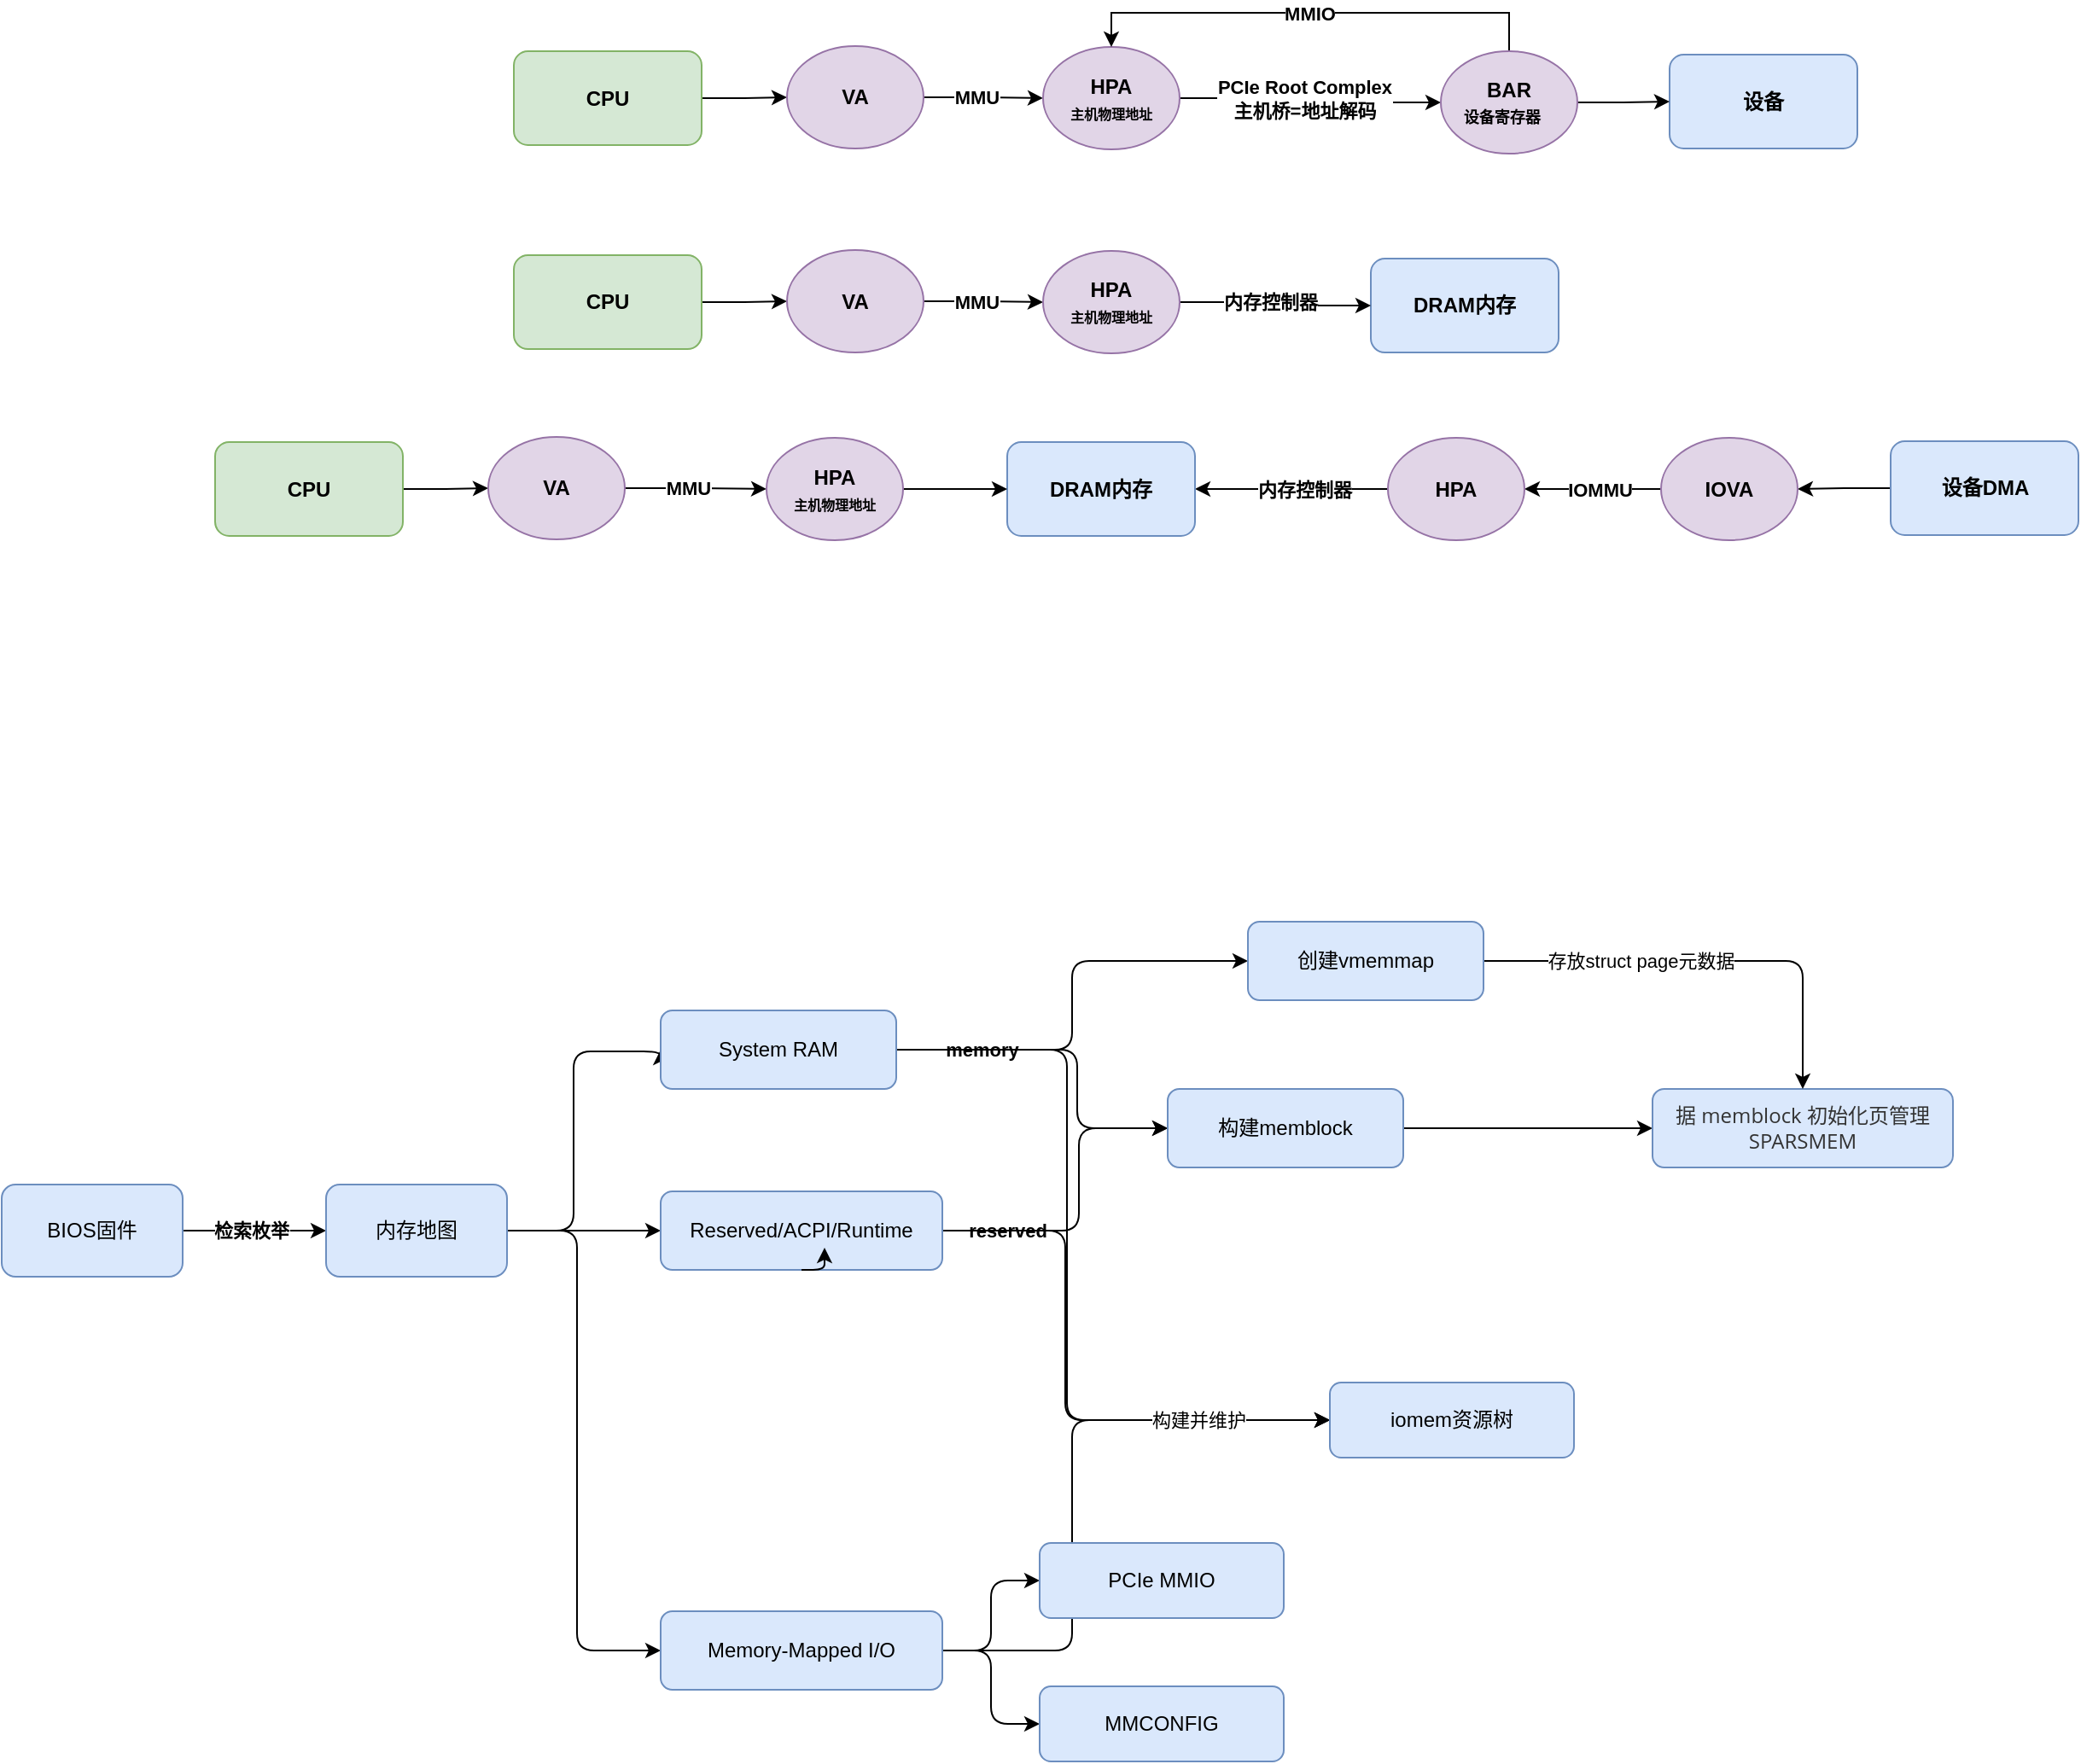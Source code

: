 <mxfile version="24.2.5" type="device">
  <diagram name="第 1 页" id="g76JA156wPsX55YK6Fhw">
    <mxGraphModel dx="1984" dy="1976" grid="0" gridSize="10" guides="1" tooltips="1" connect="1" arrows="1" fold="1" page="0" pageScale="1" pageWidth="827" pageHeight="1169" math="0" shadow="0">
      <root>
        <mxCell id="0" />
        <mxCell id="1" parent="0" />
        <mxCell id="S1XcTenByEerrpZ0DZej-4" style="edgeStyle=orthogonalEdgeStyle;rounded=0;orthogonalLoop=1;jettySize=auto;html=1;exitX=1;exitY=0.5;exitDx=0;exitDy=0;entryX=0;entryY=0.5;entryDx=0;entryDy=0;" edge="1" parent="1" source="S1XcTenByEerrpZ0DZej-1" target="S1XcTenByEerrpZ0DZej-3">
          <mxGeometry relative="1" as="geometry" />
        </mxCell>
        <mxCell id="S1XcTenByEerrpZ0DZej-1" value="CPU" style="rounded=1;whiteSpace=wrap;html=1;fillColor=#d5e8d4;strokeColor=#82b366;fontStyle=1" vertex="1" parent="1">
          <mxGeometry x="140" y="555" width="110" height="55" as="geometry" />
        </mxCell>
        <mxCell id="S1XcTenByEerrpZ0DZej-2" value="设备" style="rounded=1;whiteSpace=wrap;html=1;fillColor=#dae8fc;strokeColor=#6c8ebf;fontStyle=1" vertex="1" parent="1">
          <mxGeometry x="817" y="557" width="110" height="55" as="geometry" />
        </mxCell>
        <mxCell id="S1XcTenByEerrpZ0DZej-6" style="edgeStyle=orthogonalEdgeStyle;rounded=0;orthogonalLoop=1;jettySize=auto;html=1;exitX=1;exitY=0.5;exitDx=0;exitDy=0;entryX=0;entryY=0.5;entryDx=0;entryDy=0;" edge="1" parent="1" source="S1XcTenByEerrpZ0DZej-3" target="S1XcTenByEerrpZ0DZej-5">
          <mxGeometry relative="1" as="geometry" />
        </mxCell>
        <mxCell id="S1XcTenByEerrpZ0DZej-7" value="Text" style="edgeLabel;html=1;align=center;verticalAlign=middle;resizable=0;points=[];" vertex="1" connectable="0" parent="S1XcTenByEerrpZ0DZej-6">
          <mxGeometry x="-0.185" y="-2" relative="1" as="geometry">
            <mxPoint as="offset" />
          </mxGeometry>
        </mxCell>
        <mxCell id="S1XcTenByEerrpZ0DZej-8" value="&lt;b&gt;MMU&lt;/b&gt;" style="edgeLabel;html=1;align=center;verticalAlign=middle;resizable=0;points=[];" vertex="1" connectable="0" parent="S1XcTenByEerrpZ0DZej-6">
          <mxGeometry x="-0.12" y="-3" relative="1" as="geometry">
            <mxPoint y="-3" as="offset" />
          </mxGeometry>
        </mxCell>
        <mxCell id="S1XcTenByEerrpZ0DZej-3" value="VA" style="ellipse;whiteSpace=wrap;html=1;fillColor=#e1d5e7;strokeColor=#9673a6;fontStyle=1" vertex="1" parent="1">
          <mxGeometry x="300" y="552" width="80" height="60" as="geometry" />
        </mxCell>
        <mxCell id="S1XcTenByEerrpZ0DZej-11" style="edgeStyle=orthogonalEdgeStyle;rounded=0;orthogonalLoop=1;jettySize=auto;html=1;exitX=1;exitY=0.5;exitDx=0;exitDy=0;entryX=0;entryY=0.5;entryDx=0;entryDy=0;" edge="1" parent="1" source="S1XcTenByEerrpZ0DZej-5" target="S1XcTenByEerrpZ0DZej-10">
          <mxGeometry relative="1" as="geometry" />
        </mxCell>
        <mxCell id="S1XcTenByEerrpZ0DZej-12" value="&lt;b&gt;PCIe Root Complex&lt;br&gt;主机桥=地址解码&lt;/b&gt;" style="edgeLabel;html=1;align=center;verticalAlign=middle;resizable=0;points=[];" vertex="1" connectable="0" parent="S1XcTenByEerrpZ0DZej-11">
          <mxGeometry x="-0.159" y="1" relative="1" as="geometry">
            <mxPoint x="7" y="1" as="offset" />
          </mxGeometry>
        </mxCell>
        <mxCell id="S1XcTenByEerrpZ0DZej-5" value="HPA&lt;br&gt;&lt;font style=&quot;font-size: 8px;&quot;&gt;主机物理地址&lt;/font&gt;" style="ellipse;whiteSpace=wrap;html=1;fillColor=#e1d5e7;strokeColor=#9673a6;fontStyle=1" vertex="1" parent="1">
          <mxGeometry x="450" y="552.5" width="80" height="60" as="geometry" />
        </mxCell>
        <mxCell id="S1XcTenByEerrpZ0DZej-13" style="edgeStyle=orthogonalEdgeStyle;rounded=0;orthogonalLoop=1;jettySize=auto;html=1;exitX=1;exitY=0.5;exitDx=0;exitDy=0;entryX=0;entryY=0.5;entryDx=0;entryDy=0;" edge="1" parent="1" source="S1XcTenByEerrpZ0DZej-10" target="S1XcTenByEerrpZ0DZej-2">
          <mxGeometry relative="1" as="geometry" />
        </mxCell>
        <mxCell id="S1XcTenByEerrpZ0DZej-14" style="edgeStyle=orthogonalEdgeStyle;rounded=0;orthogonalLoop=1;jettySize=auto;html=1;exitX=0.5;exitY=0;exitDx=0;exitDy=0;entryX=0.5;entryY=0;entryDx=0;entryDy=0;" edge="1" parent="1" source="S1XcTenByEerrpZ0DZej-10" target="S1XcTenByEerrpZ0DZej-5">
          <mxGeometry relative="1" as="geometry" />
        </mxCell>
        <mxCell id="S1XcTenByEerrpZ0DZej-15" value="&lt;b&gt;MMIO&lt;/b&gt;" style="edgeLabel;html=1;align=center;verticalAlign=middle;resizable=0;points=[];" vertex="1" connectable="0" parent="S1XcTenByEerrpZ0DZej-14">
          <mxGeometry x="-0.095" y="-2" relative="1" as="geometry">
            <mxPoint x="-15" y="2" as="offset" />
          </mxGeometry>
        </mxCell>
        <mxCell id="S1XcTenByEerrpZ0DZej-10" value="&lt;font style=&quot;font-size: 9px;&quot;&gt;&lt;span style=&quot;font-size: 12px;&quot;&gt;BAR&lt;/span&gt;&lt;br&gt;设备寄存器&lt;/font&gt;&lt;span style=&quot;white-space: pre;&quot;&gt;&#x9;&lt;/span&gt;" style="ellipse;whiteSpace=wrap;html=1;fillColor=#e1d5e7;strokeColor=#9673a6;fontStyle=1" vertex="1" parent="1">
          <mxGeometry x="683" y="555" width="80" height="60" as="geometry" />
        </mxCell>
        <mxCell id="S1XcTenByEerrpZ0DZej-16" style="edgeStyle=orthogonalEdgeStyle;rounded=0;orthogonalLoop=1;jettySize=auto;html=1;exitX=1;exitY=0.5;exitDx=0;exitDy=0;entryX=0;entryY=0.5;entryDx=0;entryDy=0;" edge="1" source="S1XcTenByEerrpZ0DZej-17" target="S1XcTenByEerrpZ0DZej-22" parent="1">
          <mxGeometry relative="1" as="geometry" />
        </mxCell>
        <mxCell id="S1XcTenByEerrpZ0DZej-17" value="CPU" style="rounded=1;whiteSpace=wrap;html=1;fillColor=#d5e8d4;strokeColor=#82b366;fontStyle=1" vertex="1" parent="1">
          <mxGeometry x="140" y="674.51" width="110" height="55" as="geometry" />
        </mxCell>
        <mxCell id="S1XcTenByEerrpZ0DZej-18" value="DRAM内存" style="rounded=1;whiteSpace=wrap;html=1;fillColor=#dae8fc;strokeColor=#6c8ebf;fontStyle=1" vertex="1" parent="1">
          <mxGeometry x="642" y="676.51" width="110" height="55" as="geometry" />
        </mxCell>
        <mxCell id="S1XcTenByEerrpZ0DZej-19" style="edgeStyle=orthogonalEdgeStyle;rounded=0;orthogonalLoop=1;jettySize=auto;html=1;exitX=1;exitY=0.5;exitDx=0;exitDy=0;entryX=0;entryY=0.5;entryDx=0;entryDy=0;" edge="1" source="S1XcTenByEerrpZ0DZej-22" target="S1XcTenByEerrpZ0DZej-25" parent="1">
          <mxGeometry relative="1" as="geometry" />
        </mxCell>
        <mxCell id="S1XcTenByEerrpZ0DZej-20" value="Text" style="edgeLabel;html=1;align=center;verticalAlign=middle;resizable=0;points=[];" vertex="1" connectable="0" parent="S1XcTenByEerrpZ0DZej-19">
          <mxGeometry x="-0.185" y="-2" relative="1" as="geometry">
            <mxPoint as="offset" />
          </mxGeometry>
        </mxCell>
        <mxCell id="S1XcTenByEerrpZ0DZej-21" value="&lt;b&gt;MMU&lt;/b&gt;" style="edgeLabel;html=1;align=center;verticalAlign=middle;resizable=0;points=[];" vertex="1" connectable="0" parent="S1XcTenByEerrpZ0DZej-19">
          <mxGeometry x="-0.12" y="-3" relative="1" as="geometry">
            <mxPoint y="-3" as="offset" />
          </mxGeometry>
        </mxCell>
        <mxCell id="S1XcTenByEerrpZ0DZej-22" value="VA" style="ellipse;whiteSpace=wrap;html=1;fillColor=#e1d5e7;strokeColor=#9673a6;fontStyle=1" vertex="1" parent="1">
          <mxGeometry x="300" y="671.51" width="80" height="60" as="geometry" />
        </mxCell>
        <mxCell id="S1XcTenByEerrpZ0DZej-31" style="edgeStyle=orthogonalEdgeStyle;rounded=0;orthogonalLoop=1;jettySize=auto;html=1;exitX=1;exitY=0.5;exitDx=0;exitDy=0;entryX=0;entryY=0.5;entryDx=0;entryDy=0;" edge="1" parent="1" source="S1XcTenByEerrpZ0DZej-25" target="S1XcTenByEerrpZ0DZej-18">
          <mxGeometry relative="1" as="geometry" />
        </mxCell>
        <mxCell id="S1XcTenByEerrpZ0DZej-33" value="&lt;b&gt;内存控制器&lt;/b&gt;" style="edgeLabel;html=1;align=center;verticalAlign=middle;resizable=0;points=[];" vertex="1" connectable="0" parent="S1XcTenByEerrpZ0DZej-31">
          <mxGeometry x="-0.045" y="-1" relative="1" as="geometry">
            <mxPoint x="-2" y="-1" as="offset" />
          </mxGeometry>
        </mxCell>
        <mxCell id="S1XcTenByEerrpZ0DZej-25" value="HPA&lt;br&gt;&lt;font style=&quot;font-size: 8px;&quot;&gt;主机物理地址&lt;/font&gt;" style="ellipse;whiteSpace=wrap;html=1;fillColor=#e1d5e7;strokeColor=#9673a6;fontStyle=1" vertex="1" parent="1">
          <mxGeometry x="450" y="672.01" width="80" height="60" as="geometry" />
        </mxCell>
        <mxCell id="S1XcTenByEerrpZ0DZej-39" style="edgeStyle=orthogonalEdgeStyle;rounded=0;orthogonalLoop=1;jettySize=auto;html=1;exitX=0;exitY=0.5;exitDx=0;exitDy=0;entryX=1;entryY=0.5;entryDx=0;entryDy=0;" edge="1" parent="1" source="S1XcTenByEerrpZ0DZej-34" target="S1XcTenByEerrpZ0DZej-35">
          <mxGeometry relative="1" as="geometry" />
        </mxCell>
        <mxCell id="S1XcTenByEerrpZ0DZej-34" value="设备DMA" style="rounded=1;whiteSpace=wrap;html=1;fillColor=#dae8fc;strokeColor=#6c8ebf;fontStyle=1" vertex="1" parent="1">
          <mxGeometry x="946.5" y="783.5" width="110" height="55" as="geometry" />
        </mxCell>
        <mxCell id="S1XcTenByEerrpZ0DZej-38" style="edgeStyle=orthogonalEdgeStyle;rounded=0;orthogonalLoop=1;jettySize=auto;html=1;exitX=0;exitY=0.5;exitDx=0;exitDy=0;entryX=1;entryY=0.5;entryDx=0;entryDy=0;" edge="1" parent="1" source="S1XcTenByEerrpZ0DZej-35" target="S1XcTenByEerrpZ0DZej-37">
          <mxGeometry relative="1" as="geometry" />
        </mxCell>
        <mxCell id="S1XcTenByEerrpZ0DZej-40" value="&lt;b&gt;IOMMU&lt;/b&gt;" style="edgeLabel;html=1;align=center;verticalAlign=middle;resizable=0;points=[];" vertex="1" connectable="0" parent="S1XcTenByEerrpZ0DZej-38">
          <mxGeometry x="-0.252" y="1" relative="1" as="geometry">
            <mxPoint x="-6" y="-1" as="offset" />
          </mxGeometry>
        </mxCell>
        <mxCell id="S1XcTenByEerrpZ0DZej-35" value="IOVA" style="ellipse;whiteSpace=wrap;html=1;fillColor=#e1d5e7;strokeColor=#9673a6;fontStyle=1" vertex="1" parent="1">
          <mxGeometry x="812" y="781.5" width="80" height="60" as="geometry" />
        </mxCell>
        <mxCell id="S1XcTenByEerrpZ0DZej-42" style="edgeStyle=orthogonalEdgeStyle;rounded=0;orthogonalLoop=1;jettySize=auto;html=1;exitX=0;exitY=0.5;exitDx=0;exitDy=0;entryX=1;entryY=0.5;entryDx=0;entryDy=0;" edge="1" parent="1" source="S1XcTenByEerrpZ0DZej-37" target="S1XcTenByEerrpZ0DZej-41">
          <mxGeometry relative="1" as="geometry" />
        </mxCell>
        <mxCell id="S1XcTenByEerrpZ0DZej-43" value="&lt;b&gt;内存控制器&lt;/b&gt;" style="edgeLabel;html=1;align=center;verticalAlign=middle;resizable=0;points=[];" vertex="1" connectable="0" parent="S1XcTenByEerrpZ0DZej-42">
          <mxGeometry x="-0.219" relative="1" as="geometry">
            <mxPoint x="-5" as="offset" />
          </mxGeometry>
        </mxCell>
        <mxCell id="S1XcTenByEerrpZ0DZej-37" value="HPA" style="ellipse;whiteSpace=wrap;html=1;fillColor=#e1d5e7;strokeColor=#9673a6;fontStyle=1" vertex="1" parent="1">
          <mxGeometry x="652" y="781.5" width="80" height="60" as="geometry" />
        </mxCell>
        <mxCell id="S1XcTenByEerrpZ0DZej-41" value="DRAM内存" style="rounded=1;whiteSpace=wrap;html=1;fillColor=#dae8fc;strokeColor=#6c8ebf;fontStyle=1" vertex="1" parent="1">
          <mxGeometry x="429" y="784" width="110" height="55" as="geometry" />
        </mxCell>
        <mxCell id="S1XcTenByEerrpZ0DZej-45" style="edgeStyle=orthogonalEdgeStyle;rounded=0;orthogonalLoop=1;jettySize=auto;html=1;exitX=1;exitY=0.5;exitDx=0;exitDy=0;entryX=0;entryY=0.5;entryDx=0;entryDy=0;" edge="1" source="S1XcTenByEerrpZ0DZej-46" target="S1XcTenByEerrpZ0DZej-50" parent="1">
          <mxGeometry relative="1" as="geometry" />
        </mxCell>
        <mxCell id="S1XcTenByEerrpZ0DZej-46" value="CPU" style="rounded=1;whiteSpace=wrap;html=1;fillColor=#d5e8d4;strokeColor=#82b366;fontStyle=1" vertex="1" parent="1">
          <mxGeometry x="-35" y="784" width="110" height="55" as="geometry" />
        </mxCell>
        <mxCell id="S1XcTenByEerrpZ0DZej-47" style="edgeStyle=orthogonalEdgeStyle;rounded=0;orthogonalLoop=1;jettySize=auto;html=1;exitX=1;exitY=0.5;exitDx=0;exitDy=0;entryX=0;entryY=0.5;entryDx=0;entryDy=0;" edge="1" source="S1XcTenByEerrpZ0DZej-50" target="S1XcTenByEerrpZ0DZej-51" parent="1">
          <mxGeometry relative="1" as="geometry" />
        </mxCell>
        <mxCell id="S1XcTenByEerrpZ0DZej-48" value="Text" style="edgeLabel;html=1;align=center;verticalAlign=middle;resizable=0;points=[];" vertex="1" connectable="0" parent="S1XcTenByEerrpZ0DZej-47">
          <mxGeometry x="-0.185" y="-2" relative="1" as="geometry">
            <mxPoint as="offset" />
          </mxGeometry>
        </mxCell>
        <mxCell id="S1XcTenByEerrpZ0DZej-49" value="&lt;b&gt;MMU&lt;/b&gt;" style="edgeLabel;html=1;align=center;verticalAlign=middle;resizable=0;points=[];" vertex="1" connectable="0" parent="S1XcTenByEerrpZ0DZej-47">
          <mxGeometry x="-0.12" y="-3" relative="1" as="geometry">
            <mxPoint y="-3" as="offset" />
          </mxGeometry>
        </mxCell>
        <mxCell id="S1XcTenByEerrpZ0DZej-50" value="VA" style="ellipse;whiteSpace=wrap;html=1;fillColor=#e1d5e7;strokeColor=#9673a6;fontStyle=1" vertex="1" parent="1">
          <mxGeometry x="125" y="781" width="80" height="60" as="geometry" />
        </mxCell>
        <mxCell id="S1XcTenByEerrpZ0DZej-53" style="edgeStyle=orthogonalEdgeStyle;rounded=0;orthogonalLoop=1;jettySize=auto;html=1;exitX=1;exitY=0.5;exitDx=0;exitDy=0;entryX=0;entryY=0.5;entryDx=0;entryDy=0;" edge="1" parent="1" source="S1XcTenByEerrpZ0DZej-51" target="S1XcTenByEerrpZ0DZej-41">
          <mxGeometry relative="1" as="geometry" />
        </mxCell>
        <mxCell id="S1XcTenByEerrpZ0DZej-51" value="HPA&lt;br&gt;&lt;font style=&quot;font-size: 8px;&quot;&gt;主机物理地址&lt;/font&gt;" style="ellipse;whiteSpace=wrap;html=1;fillColor=#e1d5e7;strokeColor=#9673a6;fontStyle=1" vertex="1" parent="1">
          <mxGeometry x="288" y="781.5" width="80" height="60" as="geometry" />
        </mxCell>
        <mxCell id="S1XcTenByEerrpZ0DZej-58" style="edgeStyle=orthogonalEdgeStyle;rounded=0;orthogonalLoop=1;jettySize=auto;html=1;exitX=1;exitY=0.5;exitDx=0;exitDy=0;entryX=0;entryY=0.5;entryDx=0;entryDy=0;" edge="1" parent="1" source="S1XcTenByEerrpZ0DZej-54" target="S1XcTenByEerrpZ0DZej-57">
          <mxGeometry relative="1" as="geometry" />
        </mxCell>
        <mxCell id="S1XcTenByEerrpZ0DZej-60" value="&lt;b&gt;检索枚举&lt;/b&gt;" style="edgeLabel;html=1;align=center;verticalAlign=middle;resizable=0;points=[];" vertex="1" connectable="0" parent="S1XcTenByEerrpZ0DZej-58">
          <mxGeometry x="-0.147" relative="1" as="geometry">
            <mxPoint x="4" as="offset" />
          </mxGeometry>
        </mxCell>
        <mxCell id="S1XcTenByEerrpZ0DZej-54" value="BIOS固件" style="rounded=1;whiteSpace=wrap;html=1;fillColor=#dae8fc;strokeColor=#6c8ebf;" vertex="1" parent="1">
          <mxGeometry x="-160" y="1219" width="106" height="54" as="geometry" />
        </mxCell>
        <mxCell id="S1XcTenByEerrpZ0DZej-67" style="edgeStyle=orthogonalEdgeStyle;rounded=1;orthogonalLoop=1;jettySize=auto;html=1;exitX=1;exitY=0.5;exitDx=0;exitDy=0;entryX=0;entryY=0.5;entryDx=0;entryDy=0;curved=0;" edge="1" parent="1" source="S1XcTenByEerrpZ0DZej-57" target="S1XcTenByEerrpZ0DZej-61">
          <mxGeometry relative="1" as="geometry">
            <Array as="points">
              <mxPoint x="175" y="1246" />
              <mxPoint x="175" y="1141" />
            </Array>
          </mxGeometry>
        </mxCell>
        <mxCell id="S1XcTenByEerrpZ0DZej-69" style="edgeStyle=orthogonalEdgeStyle;curved=0;rounded=1;orthogonalLoop=1;jettySize=auto;html=1;exitX=1;exitY=0.5;exitDx=0;exitDy=0;entryX=0;entryY=0.5;entryDx=0;entryDy=0;strokeColor=default;align=center;verticalAlign=middle;fontFamily=Helvetica;fontSize=11;fontColor=default;labelBackgroundColor=default;endArrow=classic;" edge="1" parent="1" source="S1XcTenByEerrpZ0DZej-57" target="S1XcTenByEerrpZ0DZej-62">
          <mxGeometry relative="1" as="geometry" />
        </mxCell>
        <mxCell id="S1XcTenByEerrpZ0DZej-70" style="edgeStyle=orthogonalEdgeStyle;curved=0;rounded=1;orthogonalLoop=1;jettySize=auto;html=1;exitX=1;exitY=0.5;exitDx=0;exitDy=0;entryX=0;entryY=0.5;entryDx=0;entryDy=0;strokeColor=default;align=center;verticalAlign=middle;fontFamily=Helvetica;fontSize=11;fontColor=default;labelBackgroundColor=default;endArrow=classic;" edge="1" parent="1" source="S1XcTenByEerrpZ0DZej-57" target="S1XcTenByEerrpZ0DZej-64">
          <mxGeometry relative="1" as="geometry">
            <Array as="points">
              <mxPoint x="177" y="1246" />
              <mxPoint x="177" y="1492" />
              <mxPoint x="226" y="1492" />
            </Array>
          </mxGeometry>
        </mxCell>
        <mxCell id="S1XcTenByEerrpZ0DZej-57" value="内存地图" style="rounded=1;whiteSpace=wrap;html=1;fillColor=#dae8fc;strokeColor=#6c8ebf;" vertex="1" parent="1">
          <mxGeometry x="30" y="1219" width="106" height="54" as="geometry" />
        </mxCell>
        <mxCell id="S1XcTenByEerrpZ0DZej-77" style="edgeStyle=orthogonalEdgeStyle;curved=0;rounded=1;orthogonalLoop=1;jettySize=auto;html=1;exitX=1;exitY=0.5;exitDx=0;exitDy=0;entryX=0;entryY=0.5;entryDx=0;entryDy=0;strokeColor=default;align=center;verticalAlign=middle;fontFamily=Helvetica;fontSize=11;fontColor=default;labelBackgroundColor=default;endArrow=classic;" edge="1" parent="1" source="S1XcTenByEerrpZ0DZej-61" target="S1XcTenByEerrpZ0DZej-73">
          <mxGeometry relative="1" as="geometry">
            <Array as="points">
              <mxPoint x="470" y="1140" />
              <mxPoint x="470" y="1186" />
            </Array>
          </mxGeometry>
        </mxCell>
        <mxCell id="S1XcTenByEerrpZ0DZej-80" value="&lt;b&gt;memory&lt;/b&gt;" style="edgeLabel;html=1;align=center;verticalAlign=middle;resizable=0;points=[];fontFamily=Helvetica;fontSize=11;fontColor=default;labelBackgroundColor=default;" vertex="1" connectable="0" parent="S1XcTenByEerrpZ0DZej-77">
          <mxGeometry x="-0.646" y="1" relative="1" as="geometry">
            <mxPoint x="13" y="1" as="offset" />
          </mxGeometry>
        </mxCell>
        <mxCell id="S1XcTenByEerrpZ0DZej-86" style="edgeStyle=orthogonalEdgeStyle;curved=0;rounded=1;orthogonalLoop=1;jettySize=auto;html=1;exitX=1;exitY=0.5;exitDx=0;exitDy=0;entryX=0;entryY=0.5;entryDx=0;entryDy=0;strokeColor=default;align=center;verticalAlign=middle;fontFamily=Helvetica;fontSize=11;fontColor=default;labelBackgroundColor=default;endArrow=classic;" edge="1" parent="1" source="S1XcTenByEerrpZ0DZej-61" target="S1XcTenByEerrpZ0DZej-85">
          <mxGeometry relative="1" as="geometry">
            <Array as="points">
              <mxPoint x="464" y="1140" />
              <mxPoint x="464" y="1357" />
            </Array>
          </mxGeometry>
        </mxCell>
        <mxCell id="S1XcTenByEerrpZ0DZej-92" style="edgeStyle=orthogonalEdgeStyle;curved=0;rounded=1;orthogonalLoop=1;jettySize=auto;html=1;exitX=1;exitY=0.5;exitDx=0;exitDy=0;entryX=0;entryY=0.5;entryDx=0;entryDy=0;strokeColor=default;align=center;verticalAlign=middle;fontFamily=Helvetica;fontSize=11;fontColor=default;labelBackgroundColor=default;endArrow=classic;" edge="1" parent="1" source="S1XcTenByEerrpZ0DZej-61" target="S1XcTenByEerrpZ0DZej-91">
          <mxGeometry relative="1" as="geometry" />
        </mxCell>
        <mxCell id="S1XcTenByEerrpZ0DZej-61" value="System RAM" style="rounded=1;whiteSpace=wrap;html=1;fillColor=#dae8fc;strokeColor=#6c8ebf;" vertex="1" parent="1">
          <mxGeometry x="226" y="1117" width="138" height="46" as="geometry" />
        </mxCell>
        <mxCell id="S1XcTenByEerrpZ0DZej-79" style="edgeStyle=orthogonalEdgeStyle;curved=0;rounded=1;orthogonalLoop=1;jettySize=auto;html=1;exitX=1;exitY=0.5;exitDx=0;exitDy=0;entryX=0;entryY=0.5;entryDx=0;entryDy=0;strokeColor=default;align=center;verticalAlign=middle;fontFamily=Helvetica;fontSize=11;fontColor=default;labelBackgroundColor=default;endArrow=classic;" edge="1" parent="1" source="S1XcTenByEerrpZ0DZej-62" target="S1XcTenByEerrpZ0DZej-73">
          <mxGeometry relative="1" as="geometry">
            <Array as="points">
              <mxPoint x="471" y="1246" />
              <mxPoint x="471" y="1186" />
            </Array>
          </mxGeometry>
        </mxCell>
        <mxCell id="S1XcTenByEerrpZ0DZej-81" value="&lt;b&gt;reserved&lt;/b&gt;" style="edgeLabel;html=1;align=center;verticalAlign=middle;resizable=0;points=[];fontFamily=Helvetica;fontSize=11;fontColor=default;labelBackgroundColor=default;" vertex="1" connectable="0" parent="S1XcTenByEerrpZ0DZej-79">
          <mxGeometry x="-0.699" y="-3" relative="1" as="geometry">
            <mxPoint x="9" y="-3" as="offset" />
          </mxGeometry>
        </mxCell>
        <mxCell id="S1XcTenByEerrpZ0DZej-87" style="edgeStyle=orthogonalEdgeStyle;curved=0;rounded=1;orthogonalLoop=1;jettySize=auto;html=1;exitX=1;exitY=0.5;exitDx=0;exitDy=0;entryX=0;entryY=0.5;entryDx=0;entryDy=0;strokeColor=default;align=center;verticalAlign=middle;fontFamily=Helvetica;fontSize=11;fontColor=default;labelBackgroundColor=default;endArrow=classic;" edge="1" parent="1" source="S1XcTenByEerrpZ0DZej-62" target="S1XcTenByEerrpZ0DZej-85">
          <mxGeometry relative="1" as="geometry">
            <Array as="points">
              <mxPoint x="463" y="1246" />
              <mxPoint x="463" y="1357" />
            </Array>
          </mxGeometry>
        </mxCell>
        <mxCell id="S1XcTenByEerrpZ0DZej-62" value="Reserved/ACPI/Runtime" style="rounded=1;whiteSpace=wrap;html=1;fillColor=#dae8fc;strokeColor=#6c8ebf;" vertex="1" parent="1">
          <mxGeometry x="226" y="1223" width="165" height="46" as="geometry" />
        </mxCell>
        <mxCell id="S1XcTenByEerrpZ0DZej-82" style="edgeStyle=orthogonalEdgeStyle;curved=0;rounded=1;orthogonalLoop=1;jettySize=auto;html=1;exitX=1;exitY=0.5;exitDx=0;exitDy=0;entryX=0;entryY=0.5;entryDx=0;entryDy=0;strokeColor=default;align=center;verticalAlign=middle;fontFamily=Helvetica;fontSize=11;fontColor=default;labelBackgroundColor=default;endArrow=classic;" edge="1" parent="1" source="S1XcTenByEerrpZ0DZej-64" target="S1XcTenByEerrpZ0DZej-65">
          <mxGeometry relative="1" as="geometry" />
        </mxCell>
        <mxCell id="S1XcTenByEerrpZ0DZej-83" style="edgeStyle=orthogonalEdgeStyle;curved=0;rounded=1;orthogonalLoop=1;jettySize=auto;html=1;exitX=1;exitY=0.5;exitDx=0;exitDy=0;entryX=0;entryY=0.5;entryDx=0;entryDy=0;strokeColor=default;align=center;verticalAlign=middle;fontFamily=Helvetica;fontSize=11;fontColor=default;labelBackgroundColor=default;endArrow=classic;" edge="1" parent="1" source="S1XcTenByEerrpZ0DZej-64" target="S1XcTenByEerrpZ0DZej-66">
          <mxGeometry relative="1" as="geometry" />
        </mxCell>
        <mxCell id="S1XcTenByEerrpZ0DZej-88" style="edgeStyle=orthogonalEdgeStyle;curved=0;rounded=1;orthogonalLoop=1;jettySize=auto;html=1;exitX=1;exitY=0.5;exitDx=0;exitDy=0;entryX=0;entryY=0.5;entryDx=0;entryDy=0;strokeColor=default;align=center;verticalAlign=middle;fontFamily=Helvetica;fontSize=11;fontColor=default;labelBackgroundColor=default;endArrow=classic;" edge="1" parent="1" source="S1XcTenByEerrpZ0DZej-64" target="S1XcTenByEerrpZ0DZej-85">
          <mxGeometry relative="1" as="geometry">
            <Array as="points">
              <mxPoint x="467" y="1492" />
              <mxPoint x="467" y="1357" />
            </Array>
          </mxGeometry>
        </mxCell>
        <mxCell id="S1XcTenByEerrpZ0DZej-89" value="构建并维护" style="edgeLabel;html=1;align=center;verticalAlign=middle;resizable=0;points=[];fontFamily=Helvetica;fontSize=11;fontColor=default;labelBackgroundColor=default;" vertex="1" connectable="0" parent="S1XcTenByEerrpZ0DZej-88">
          <mxGeometry x="0.571" relative="1" as="geometry">
            <mxPoint as="offset" />
          </mxGeometry>
        </mxCell>
        <mxCell id="S1XcTenByEerrpZ0DZej-64" value="Memory-Mapped I/O" style="rounded=1;whiteSpace=wrap;html=1;fillColor=#dae8fc;strokeColor=#6c8ebf;" vertex="1" parent="1">
          <mxGeometry x="226" y="1469" width="165" height="46" as="geometry" />
        </mxCell>
        <mxCell id="S1XcTenByEerrpZ0DZej-65" value="PCIe MMIO" style="rounded=1;whiteSpace=wrap;html=1;fillColor=#dae8fc;strokeColor=#6c8ebf;" vertex="1" parent="1">
          <mxGeometry x="448" y="1429" width="143" height="44" as="geometry" />
        </mxCell>
        <mxCell id="S1XcTenByEerrpZ0DZej-66" value="MMCONFIG" style="rounded=1;whiteSpace=wrap;html=1;fillColor=#dae8fc;strokeColor=#6c8ebf;" vertex="1" parent="1">
          <mxGeometry x="448" y="1513" width="143" height="44" as="geometry" />
        </mxCell>
        <mxCell id="S1XcTenByEerrpZ0DZej-68" style="edgeStyle=orthogonalEdgeStyle;curved=0;rounded=1;orthogonalLoop=1;jettySize=auto;html=1;exitX=0.5;exitY=1;exitDx=0;exitDy=0;strokeColor=default;align=center;verticalAlign=middle;fontFamily=Helvetica;fontSize=11;fontColor=default;labelBackgroundColor=default;endArrow=classic;" edge="1" parent="1" source="S1XcTenByEerrpZ0DZej-64" target="S1XcTenByEerrpZ0DZej-64">
          <mxGeometry relative="1" as="geometry" />
        </mxCell>
        <mxCell id="S1XcTenByEerrpZ0DZej-71" style="edgeStyle=orthogonalEdgeStyle;curved=0;rounded=1;orthogonalLoop=1;jettySize=auto;html=1;exitX=0.5;exitY=1;exitDx=0;exitDy=0;strokeColor=default;align=center;verticalAlign=middle;fontFamily=Helvetica;fontSize=11;fontColor=default;labelBackgroundColor=default;endArrow=classic;" edge="1" parent="1" source="S1XcTenByEerrpZ0DZej-62">
          <mxGeometry relative="1" as="geometry">
            <mxPoint x="322" y="1256" as="targetPoint" />
          </mxGeometry>
        </mxCell>
        <mxCell id="S1XcTenByEerrpZ0DZej-84" style="edgeStyle=orthogonalEdgeStyle;curved=0;rounded=1;orthogonalLoop=1;jettySize=auto;html=1;exitX=1;exitY=0.5;exitDx=0;exitDy=0;entryX=0;entryY=0.5;entryDx=0;entryDy=0;strokeColor=default;align=center;verticalAlign=middle;fontFamily=Helvetica;fontSize=11;fontColor=default;labelBackgroundColor=default;endArrow=classic;" edge="1" parent="1" source="S1XcTenByEerrpZ0DZej-73" target="S1XcTenByEerrpZ0DZej-74">
          <mxGeometry relative="1" as="geometry" />
        </mxCell>
        <mxCell id="S1XcTenByEerrpZ0DZej-73" value="构建memblock" style="rounded=1;whiteSpace=wrap;html=1;fillColor=#dae8fc;strokeColor=#6c8ebf;" vertex="1" parent="1">
          <mxGeometry x="523" y="1163" width="138" height="46" as="geometry" />
        </mxCell>
        <mxCell id="S1XcTenByEerrpZ0DZej-74" value="&lt;span style=&quot;box-sizing: border-box; color: rgb(51, 51, 51); font-family: &amp;quot;Open Sans&amp;quot;, &amp;quot;Clear Sans&amp;quot;, &amp;quot;Helvetica Neue&amp;quot;, Helvetica, Arial, &amp;quot;Segoe UI Emoji&amp;quot;, &amp;quot;SF Pro&amp;quot;, sans-serif; orphans: 1; text-align: left; white-space-collapse: preserve;&quot;&gt;&lt;font style=&quot;font-size: 12px;&quot;&gt;据 memblock 初始化页管理&lt;br/&gt;SPARSMEM&lt;/font&gt;&lt;/span&gt;" style="rounded=1;whiteSpace=wrap;html=1;fillColor=#dae8fc;strokeColor=#6c8ebf;" vertex="1" parent="1">
          <mxGeometry x="807" y="1163" width="176" height="46" as="geometry" />
        </mxCell>
        <mxCell id="S1XcTenByEerrpZ0DZej-85" value="iomem资源树" style="rounded=1;whiteSpace=wrap;html=1;fillColor=#dae8fc;strokeColor=#6c8ebf;" vertex="1" parent="1">
          <mxGeometry x="618" y="1335" width="143" height="44" as="geometry" />
        </mxCell>
        <mxCell id="S1XcTenByEerrpZ0DZej-95" style="edgeStyle=orthogonalEdgeStyle;curved=0;rounded=1;orthogonalLoop=1;jettySize=auto;html=1;exitX=1;exitY=0.5;exitDx=0;exitDy=0;entryX=0.5;entryY=0;entryDx=0;entryDy=0;strokeColor=default;align=center;verticalAlign=middle;fontFamily=Helvetica;fontSize=11;fontColor=default;labelBackgroundColor=default;endArrow=classic;" edge="1" parent="1" source="S1XcTenByEerrpZ0DZej-91" target="S1XcTenByEerrpZ0DZej-74">
          <mxGeometry relative="1" as="geometry" />
        </mxCell>
        <mxCell id="S1XcTenByEerrpZ0DZej-96" value="存放struct page元数据" style="edgeLabel;html=1;align=center;verticalAlign=middle;resizable=0;points=[];fontFamily=Helvetica;fontSize=11;fontColor=default;labelBackgroundColor=default;" vertex="1" connectable="0" parent="S1XcTenByEerrpZ0DZej-95">
          <mxGeometry x="-0.611" relative="1" as="geometry">
            <mxPoint x="41" as="offset" />
          </mxGeometry>
        </mxCell>
        <mxCell id="S1XcTenByEerrpZ0DZej-91" value="创建vmemmap" style="rounded=1;whiteSpace=wrap;html=1;fillColor=#dae8fc;strokeColor=#6c8ebf;" vertex="1" parent="1">
          <mxGeometry x="570" y="1065" width="138" height="46" as="geometry" />
        </mxCell>
      </root>
    </mxGraphModel>
  </diagram>
</mxfile>
